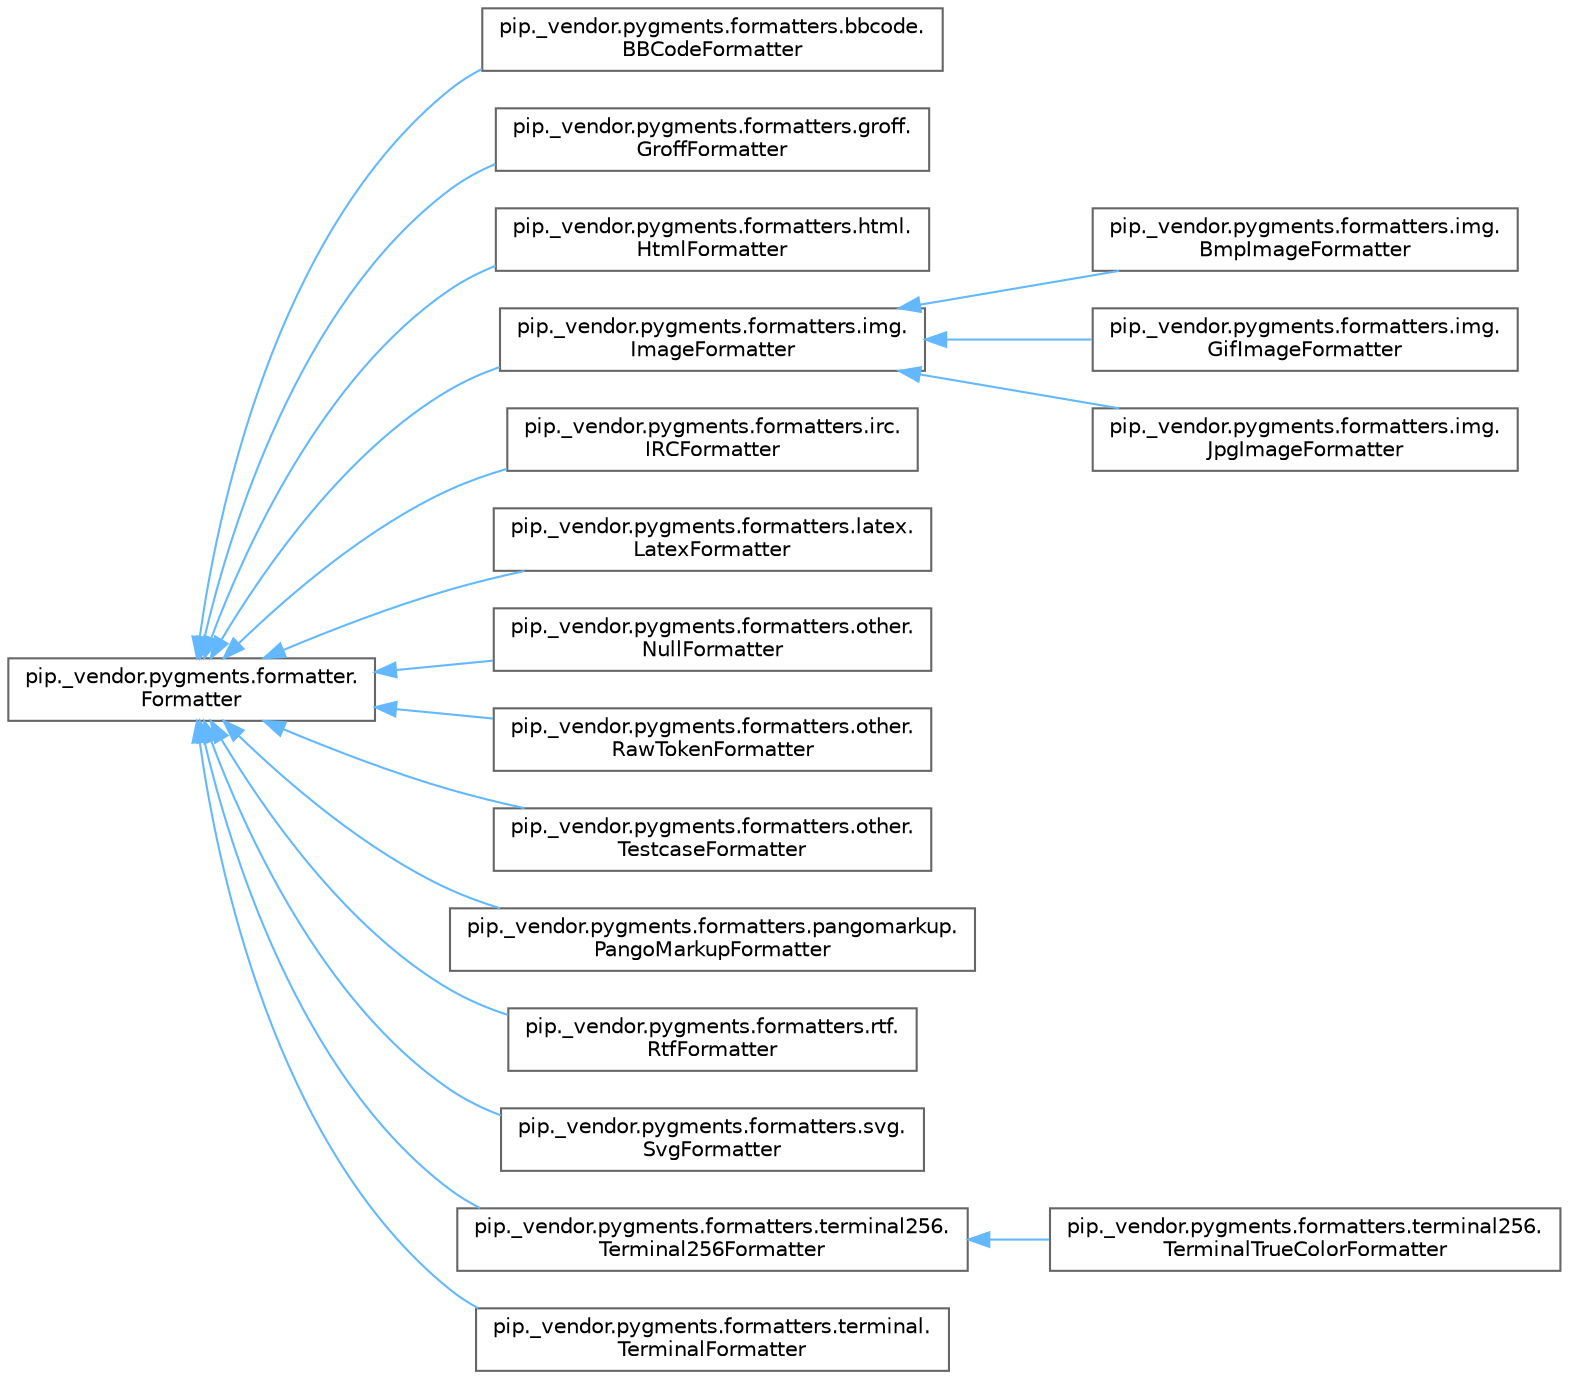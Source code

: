 digraph "Graphical Class Hierarchy"
{
 // LATEX_PDF_SIZE
  bgcolor="transparent";
  edge [fontname=Helvetica,fontsize=10,labelfontname=Helvetica,labelfontsize=10];
  node [fontname=Helvetica,fontsize=10,shape=box,height=0.2,width=0.4];
  rankdir="LR";
  Node0 [id="Node000000",label="pip._vendor.pygments.formatter.\lFormatter",height=0.2,width=0.4,color="grey40", fillcolor="white", style="filled",URL="$classpip_1_1__vendor_1_1pygments_1_1formatter_1_1_formatter.html",tooltip=" "];
  Node0 -> Node1 [id="edge2238_Node000000_Node000001",dir="back",color="steelblue1",style="solid",tooltip=" "];
  Node1 [id="Node000001",label="pip._vendor.pygments.formatters.bbcode.\lBBCodeFormatter",height=0.2,width=0.4,color="grey40", fillcolor="white", style="filled",URL="$classpip_1_1__vendor_1_1pygments_1_1formatters_1_1bbcode_1_1_b_b_code_formatter.html",tooltip=" "];
  Node0 -> Node2 [id="edge2239_Node000000_Node000002",dir="back",color="steelblue1",style="solid",tooltip=" "];
  Node2 [id="Node000002",label="pip._vendor.pygments.formatters.groff.\lGroffFormatter",height=0.2,width=0.4,color="grey40", fillcolor="white", style="filled",URL="$classpip_1_1__vendor_1_1pygments_1_1formatters_1_1groff_1_1_groff_formatter.html",tooltip=" "];
  Node0 -> Node3 [id="edge2240_Node000000_Node000003",dir="back",color="steelblue1",style="solid",tooltip=" "];
  Node3 [id="Node000003",label="pip._vendor.pygments.formatters.html.\lHtmlFormatter",height=0.2,width=0.4,color="grey40", fillcolor="white", style="filled",URL="$classpip_1_1__vendor_1_1pygments_1_1formatters_1_1html_1_1_html_formatter.html",tooltip=" "];
  Node0 -> Node4 [id="edge2241_Node000000_Node000004",dir="back",color="steelblue1",style="solid",tooltip=" "];
  Node4 [id="Node000004",label="pip._vendor.pygments.formatters.img.\lImageFormatter",height=0.2,width=0.4,color="grey40", fillcolor="white", style="filled",URL="$classpip_1_1__vendor_1_1pygments_1_1formatters_1_1img_1_1_image_formatter.html",tooltip=" "];
  Node4 -> Node5 [id="edge2242_Node000004_Node000005",dir="back",color="steelblue1",style="solid",tooltip=" "];
  Node5 [id="Node000005",label="pip._vendor.pygments.formatters.img.\lBmpImageFormatter",height=0.2,width=0.4,color="grey40", fillcolor="white", style="filled",URL="$classpip_1_1__vendor_1_1pygments_1_1formatters_1_1img_1_1_bmp_image_formatter.html",tooltip=" "];
  Node4 -> Node6 [id="edge2243_Node000004_Node000006",dir="back",color="steelblue1",style="solid",tooltip=" "];
  Node6 [id="Node000006",label="pip._vendor.pygments.formatters.img.\lGifImageFormatter",height=0.2,width=0.4,color="grey40", fillcolor="white", style="filled",URL="$classpip_1_1__vendor_1_1pygments_1_1formatters_1_1img_1_1_gif_image_formatter.html",tooltip=" "];
  Node4 -> Node7 [id="edge2244_Node000004_Node000007",dir="back",color="steelblue1",style="solid",tooltip=" "];
  Node7 [id="Node000007",label="pip._vendor.pygments.formatters.img.\lJpgImageFormatter",height=0.2,width=0.4,color="grey40", fillcolor="white", style="filled",URL="$classpip_1_1__vendor_1_1pygments_1_1formatters_1_1img_1_1_jpg_image_formatter.html",tooltip=" "];
  Node0 -> Node8 [id="edge2245_Node000000_Node000008",dir="back",color="steelblue1",style="solid",tooltip=" "];
  Node8 [id="Node000008",label="pip._vendor.pygments.formatters.irc.\lIRCFormatter",height=0.2,width=0.4,color="grey40", fillcolor="white", style="filled",URL="$classpip_1_1__vendor_1_1pygments_1_1formatters_1_1irc_1_1_i_r_c_formatter.html",tooltip=" "];
  Node0 -> Node9 [id="edge2246_Node000000_Node000009",dir="back",color="steelblue1",style="solid",tooltip=" "];
  Node9 [id="Node000009",label="pip._vendor.pygments.formatters.latex.\lLatexFormatter",height=0.2,width=0.4,color="grey40", fillcolor="white", style="filled",URL="$classpip_1_1__vendor_1_1pygments_1_1formatters_1_1latex_1_1_latex_formatter.html",tooltip=" "];
  Node0 -> Node10 [id="edge2247_Node000000_Node000010",dir="back",color="steelblue1",style="solid",tooltip=" "];
  Node10 [id="Node000010",label="pip._vendor.pygments.formatters.other.\lNullFormatter",height=0.2,width=0.4,color="grey40", fillcolor="white", style="filled",URL="$classpip_1_1__vendor_1_1pygments_1_1formatters_1_1other_1_1_null_formatter.html",tooltip=" "];
  Node0 -> Node11 [id="edge2248_Node000000_Node000011",dir="back",color="steelblue1",style="solid",tooltip=" "];
  Node11 [id="Node000011",label="pip._vendor.pygments.formatters.other.\lRawTokenFormatter",height=0.2,width=0.4,color="grey40", fillcolor="white", style="filled",URL="$classpip_1_1__vendor_1_1pygments_1_1formatters_1_1other_1_1_raw_token_formatter.html",tooltip=" "];
  Node0 -> Node12 [id="edge2249_Node000000_Node000012",dir="back",color="steelblue1",style="solid",tooltip=" "];
  Node12 [id="Node000012",label="pip._vendor.pygments.formatters.other.\lTestcaseFormatter",height=0.2,width=0.4,color="grey40", fillcolor="white", style="filled",URL="$classpip_1_1__vendor_1_1pygments_1_1formatters_1_1other_1_1_testcase_formatter.html",tooltip=" "];
  Node0 -> Node13 [id="edge2250_Node000000_Node000013",dir="back",color="steelblue1",style="solid",tooltip=" "];
  Node13 [id="Node000013",label="pip._vendor.pygments.formatters.pangomarkup.\lPangoMarkupFormatter",height=0.2,width=0.4,color="grey40", fillcolor="white", style="filled",URL="$classpip_1_1__vendor_1_1pygments_1_1formatters_1_1pangomarkup_1_1_pango_markup_formatter.html",tooltip=" "];
  Node0 -> Node14 [id="edge2251_Node000000_Node000014",dir="back",color="steelblue1",style="solid",tooltip=" "];
  Node14 [id="Node000014",label="pip._vendor.pygments.formatters.rtf.\lRtfFormatter",height=0.2,width=0.4,color="grey40", fillcolor="white", style="filled",URL="$classpip_1_1__vendor_1_1pygments_1_1formatters_1_1rtf_1_1_rtf_formatter.html",tooltip=" "];
  Node0 -> Node15 [id="edge2252_Node000000_Node000015",dir="back",color="steelblue1",style="solid",tooltip=" "];
  Node15 [id="Node000015",label="pip._vendor.pygments.formatters.svg.\lSvgFormatter",height=0.2,width=0.4,color="grey40", fillcolor="white", style="filled",URL="$classpip_1_1__vendor_1_1pygments_1_1formatters_1_1svg_1_1_svg_formatter.html",tooltip=" "];
  Node0 -> Node16 [id="edge2253_Node000000_Node000016",dir="back",color="steelblue1",style="solid",tooltip=" "];
  Node16 [id="Node000016",label="pip._vendor.pygments.formatters.terminal256.\lTerminal256Formatter",height=0.2,width=0.4,color="grey40", fillcolor="white", style="filled",URL="$classpip_1_1__vendor_1_1pygments_1_1formatters_1_1terminal256_1_1_terminal256_formatter.html",tooltip=" "];
  Node16 -> Node17 [id="edge2254_Node000016_Node000017",dir="back",color="steelblue1",style="solid",tooltip=" "];
  Node17 [id="Node000017",label="pip._vendor.pygments.formatters.terminal256.\lTerminalTrueColorFormatter",height=0.2,width=0.4,color="grey40", fillcolor="white", style="filled",URL="$classpip_1_1__vendor_1_1pygments_1_1formatters_1_1terminal256_1_1_terminal_true_color_formatter.html",tooltip=" "];
  Node0 -> Node18 [id="edge2255_Node000000_Node000018",dir="back",color="steelblue1",style="solid",tooltip=" "];
  Node18 [id="Node000018",label="pip._vendor.pygments.formatters.terminal.\lTerminalFormatter",height=0.2,width=0.4,color="grey40", fillcolor="white", style="filled",URL="$classpip_1_1__vendor_1_1pygments_1_1formatters_1_1terminal_1_1_terminal_formatter.html",tooltip=" "];
}
